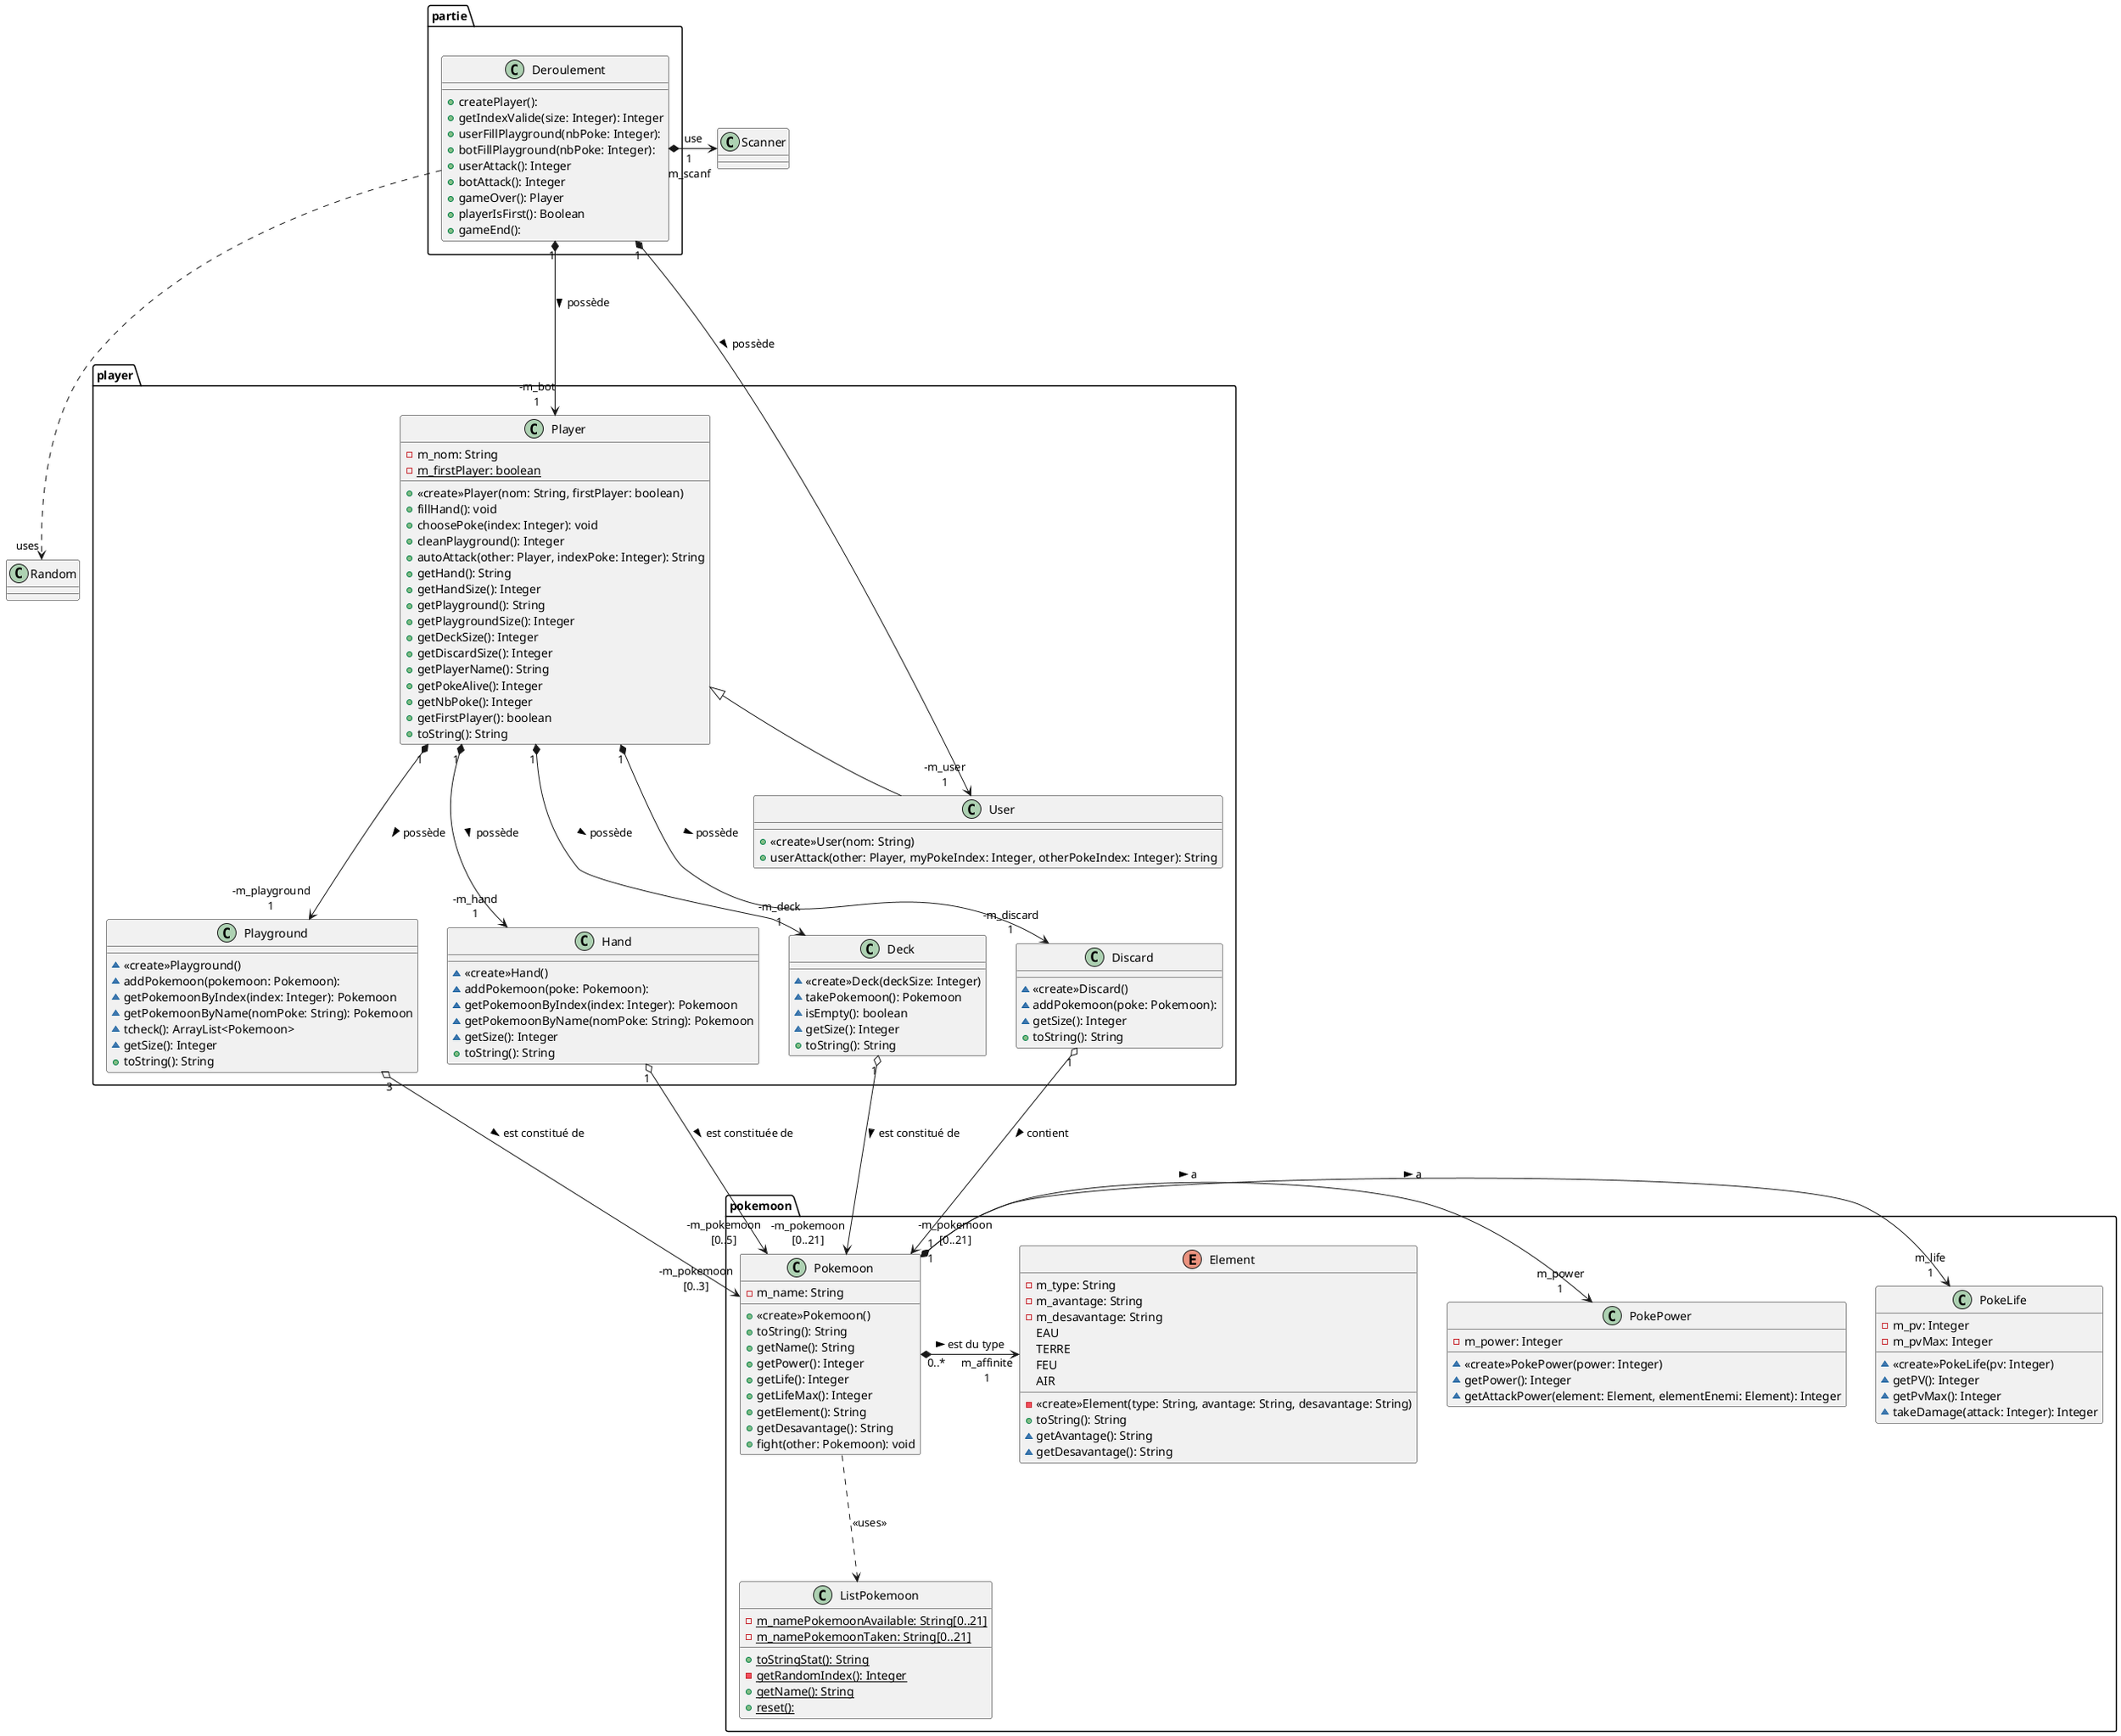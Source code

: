 @startuml semaine2

package partie{

    class Deroulement{
        +createPlayer(): 
        +getIndexValide(size: Integer): Integer
        +userFillPlayground(nbPoke: Integer): 
        +botFillPlayground(nbPoke: Integer): 
        +userAttack(): Integer
        +botAttack(): Integer
        +gameOver(): Player
        +playerIsFirst(): Boolean
        +gameEnd(): 
    }
}
package player{

   class Player{
       -m_nom: String
       -{static}m_firstPlayer: boolean
       +«create»Player(nom: String, firstPlayer: boolean)
       +fillHand(): void
       +choosePoke(index: Integer): void
       +cleanPlayground(): Integer
       +autoAttack(other: Player, indexPoke: Integer): String
       +getHand(): String
       +getHandSize(): Integer
       +getPlayground(): String
       +getPlaygroundSize(): Integer
       +getDeckSize(): Integer
       +getDiscardSize(): Integer
       +getPlayerName(): String
       +getPokeAlive(): Integer
       +getNbPoke(): Integer
       +getFirstPlayer(): boolean
       +toString(): String
   }

   class User{
        +<<create>>User(nom: String)
        +userAttack(other: Player, myPokeIndex: Integer, otherPokeIndex: Integer): String
   }

   class Playground{
          ~«create»Playground()
          ~addPokemoon(pokemoon: Pokemoon): 
          ~getPokemoonByIndex(index: Integer): Pokemoon
          ~getPokemoonByName(nomPoke: String): Pokemoon
          ~tcheck(): ArrayList<Pokemoon>
          ~getSize(): Integer
          +toString(): String
   }

   class Hand{
       ~«create»Hand()
       ~addPokemoon(poke: Pokemoon): 
       ~getPokemoonByIndex(index: Integer): Pokemoon
       ~getPokemoonByName(nomPoke: String): Pokemoon
       ~getSize(): Integer
       +toString(): String
   }

   class Deck{
       ~«create»Deck(deckSize: Integer)
       ~takePokemoon(): Pokemoon
       ~isEmpty(): boolean
       ~getSize(): Integer
       +toString(): String
   }

   class Discard{
       ~«create»Discard()
       ~addPokemoon(poke: Pokemoon): 
       ~getSize(): Integer
       +toString(): String
   }
}

package pokemoon{
    enum Element{
        -m_type: String
        -m_avantage: String
        -m_desavantage: String
        EAU
        TERRE
        FEU
        AIR
        -«create»Element(type: String, avantage: String, desavantage: String)
        +toString(): String
        ~getAvantage(): String
        ~getDesavantage(): String
    }

    class ListPokemoon{
        -{static}m_namePokemoonAvailable: String[0..21]
        -{static}m_namePokemoonTaken: String[0..21]
        +{static}toStringStat(): String
        -{static}getRandomIndex(): Integer
        +{static}getName(): String
        +{static}reset():
    }

    class PokeLife{
        -m_pv: Integer
        -m_pvMax: Integer
        ~«create»PokeLife(pv: Integer)
        ~getPV(): Integer
        ~getPvMax(): Integer
        ~takeDamage(attack: Integer): Integer
    }

    class PokePower{
        -m_power: Integer
        ~«create»PokePower(power: Integer)
        ~getPower(): Integer
        ~getAttackPower(element: Element, elementEnemi: Element): Integer
    }

    class Pokemoon{
        -m_name: String
        +«create»Pokemoon()
        +toString(): String
        +getName(): String
        +getPower(): Integer
        +getLife(): Integer
        +getLifeMax(): Integer
        +getElement(): String
        +getDesavantage(): String
        +fight(other: Pokemoon): void
    }

    Pokemoon "1" *-> "m_life\n1" PokeLife : a >
    Pokemoon "1" *-> "m_power\n1" PokePower : a >
    Pokemoon "0..*" *-> "m_affinite\n1" Element : est du type >

}
User -up-|> Player
Player "1" *---> "-m_deck\n1"Deck : possède >
Player "1" *---> "-m_hand\n1" Hand : possède >
Player "1" *---> "-m_discard\n1" Discard: possède >
Player "1" *---> "-m_playground\n1"Playground : possède >

Playground "3" o---> "-m_pokemoon\n[0..3]"Pokemoon : est constitué de >

Pokemoon -[dashed]--> ListPokemoon : <<uses>>

Hand "1" o--->"-m_pokemoon\n[0..5]" Pokemoon : est constituée de >

Deck "1" o---> "-m_pokemoon\n[0..21]"Pokemoon : est constitué de >

Discard "1" o--->"-m_pokemoon\n[0..21]"Pokemoon: contient >

Deroulement "1" *---> "-m_user\n1"User : possède >
Deroulement "1" *---> "-m_bot\n1"Player : possède >
Deroulement -[dashed]-->"uses"Random
Deroulement *-> "1\nm_scanf"Scanner : use

@enduml
